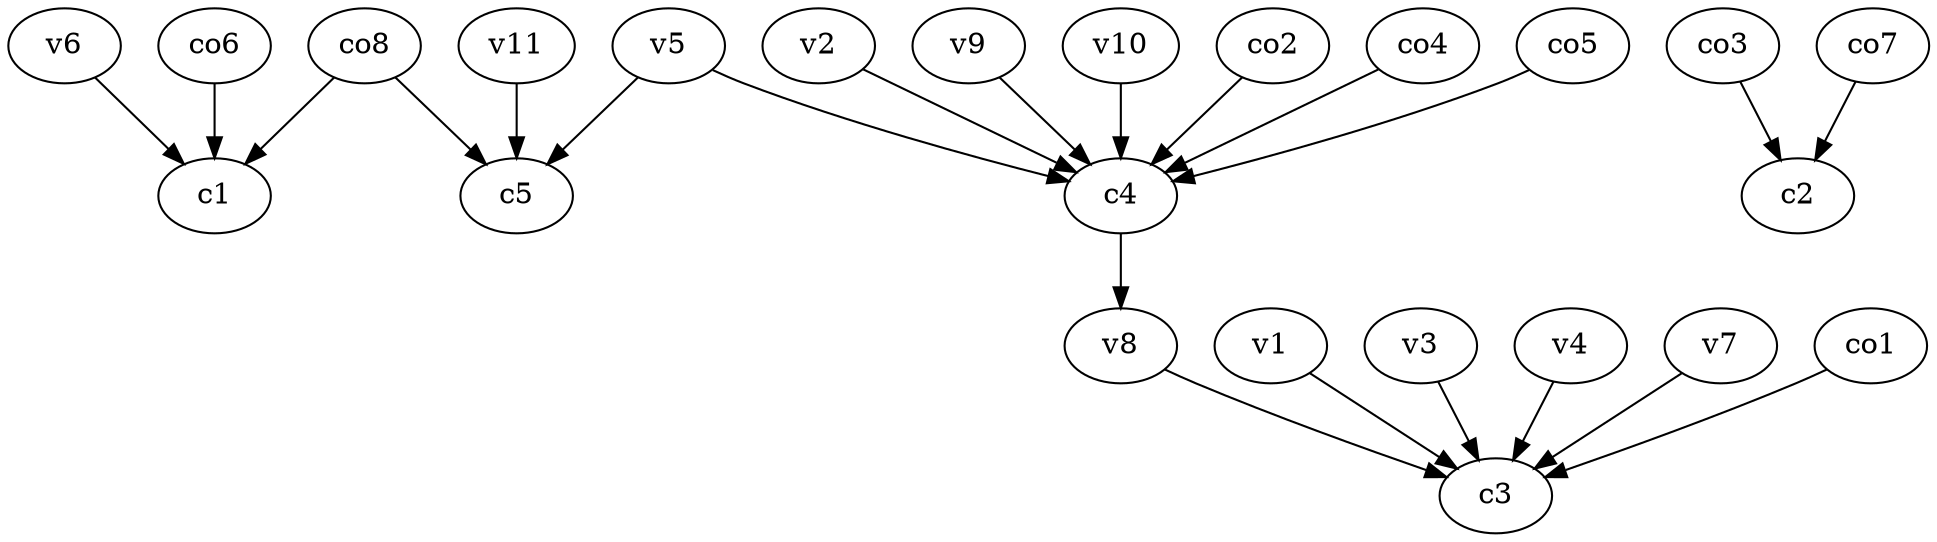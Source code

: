 strict digraph  {
c1;
c2;
c3;
c4;
c5;
v1;
v2;
v3;
v4;
v5;
v6;
v7;
v8;
v9;
v10;
v11;
co1;
co2;
co3;
co4;
co5;
co6;
co7;
co8;
c4 -> v8  [weight=1];
v1 -> c3  [weight=1];
v2 -> c4  [weight=1];
v3 -> c3  [weight=1];
v4 -> c3  [weight=1];
v5 -> c5  [weight=1];
v5 -> c4  [weight=1];
v6 -> c1  [weight=1];
v7 -> c3  [weight=1];
v8 -> c3  [weight=1];
v9 -> c4  [weight=1];
v10 -> c4  [weight=1];
v11 -> c5  [weight=1];
co1 -> c3  [weight=1];
co2 -> c4  [weight=1];
co3 -> c2  [weight=1];
co4 -> c4  [weight=1];
co5 -> c4  [weight=1];
co6 -> c1  [weight=1];
co7 -> c2  [weight=1];
co8 -> c5  [weight=1];
co8 -> c1  [weight=1];
}
